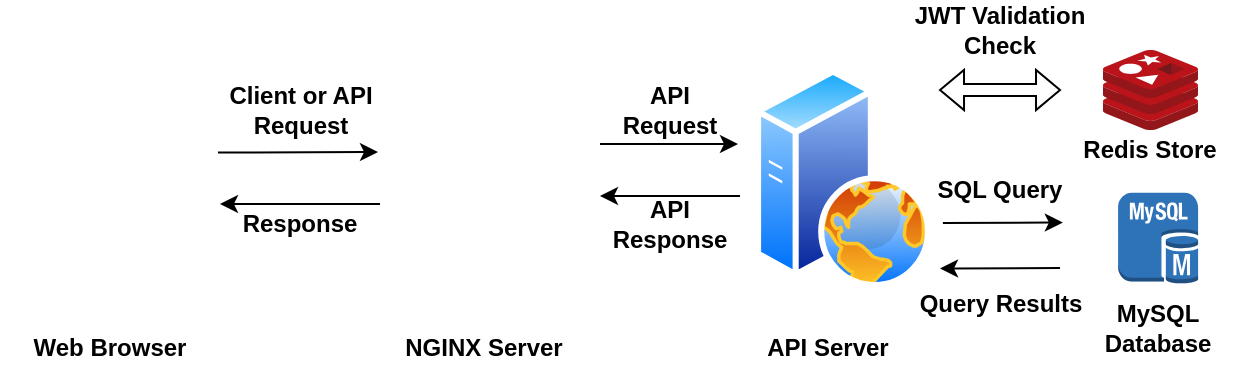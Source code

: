 <mxfile version="13.1.14" type="device"><diagram id="deRJVit5ytW1V4jtDbpS" name="Page-1"><mxGraphModel dx="946" dy="597" grid="1" gridSize="10" guides="1" tooltips="1" connect="1" arrows="1" fold="1" page="1" pageScale="1" pageWidth="750" pageHeight="1100" math="0" shadow="0"><root><mxCell id="0"/><mxCell id="1" parent="0"/><mxCell id="ifqZenm5jiTCHaO_kMYQ-1" value="" style="aspect=fixed;html=1;points=[];align=center;image;fontSize=12;image=img/lib/mscae/Cache_Redis_Product.svg;" parent="1" vertex="1"><mxGeometry x="591.43" y="121" width="47.62" height="40" as="geometry"/></mxCell><mxCell id="ifqZenm5jiTCHaO_kMYQ-2" value="" style="outlineConnect=0;dashed=0;verticalLabelPosition=bottom;verticalAlign=top;align=center;html=1;shape=mxgraph.aws3.mysql_db_instance;fillColor=#2E73B8;gradientColor=none;" parent="1" vertex="1"><mxGeometry x="599.05" y="192.38" width="40" height="45.5" as="geometry"/></mxCell><mxCell id="ifqZenm5jiTCHaO_kMYQ-4" value="" style="aspect=fixed;perimeter=ellipsePerimeter;html=1;align=center;shadow=0;dashed=0;spacingTop=3;image;image=img/lib/active_directory/web_server.svg;" parent="1" vertex="1"><mxGeometry x="417.5" y="130" width="88" height="110" as="geometry"/></mxCell><mxCell id="ifqZenm5jiTCHaO_kMYQ-7" value="" style="shape=image;html=1;verticalAlign=top;verticalLabelPosition=bottom;labelBackgroundColor=#ffffff;imageAspect=0;aspect=fixed;image=https://cdn3.iconfinder.com/data/icons/tango-icon-library/48/internet-web-browser-128.png" parent="1" vertex="1"><mxGeometry x="40" y="131" width="109" height="109" as="geometry"/></mxCell><mxCell id="ifqZenm5jiTCHaO_kMYQ-8" value="" style="shape=image;html=1;verticalAlign=top;verticalLabelPosition=bottom;labelBackgroundColor=#ffffff;imageAspect=0;aspect=fixed;image=https://cdn4.iconfinder.com/data/icons/logos-brands-5/24/nginx-128.png" parent="1" vertex="1"><mxGeometry x="230" y="133.13" width="104.75" height="104.75" as="geometry"/></mxCell><mxCell id="ifqZenm5jiTCHaO_kMYQ-19" value="" style="shape=doubleArrow;whiteSpace=wrap;html=1;" parent="1" vertex="1"><mxGeometry x="510.01" y="131" width="60" height="20" as="geometry"/></mxCell><mxCell id="ifqZenm5jiTCHaO_kMYQ-21" value="&lt;b&gt;Web Browser&lt;/b&gt;" style="text;html=1;strokeColor=none;fillColor=none;align=center;verticalAlign=middle;whiteSpace=wrap;rounded=0;" parent="1" vertex="1"><mxGeometry x="54.5" y="260" width="80" height="20" as="geometry"/></mxCell><mxCell id="ifqZenm5jiTCHaO_kMYQ-22" value="&lt;b&gt;NGINX Server&lt;/b&gt;" style="text;html=1;strokeColor=none;fillColor=none;align=center;verticalAlign=middle;whiteSpace=wrap;rounded=0;" parent="1" vertex="1"><mxGeometry x="241.18" y="260" width="82.38" height="20" as="geometry"/></mxCell><mxCell id="ifqZenm5jiTCHaO_kMYQ-23" value="&lt;b&gt;API Server&lt;/b&gt;" style="text;html=1;strokeColor=none;fillColor=none;align=center;verticalAlign=middle;whiteSpace=wrap;rounded=0;" parent="1" vertex="1"><mxGeometry x="414" y="260" width="80" height="20" as="geometry"/></mxCell><mxCell id="ifqZenm5jiTCHaO_kMYQ-24" value="&lt;b&gt;Redis Store&lt;/b&gt;" style="text;html=1;strokeColor=none;fillColor=none;align=center;verticalAlign=middle;whiteSpace=wrap;rounded=0;" parent="1" vertex="1"><mxGeometry x="575.24" y="161" width="80" height="20" as="geometry"/></mxCell><mxCell id="ifqZenm5jiTCHaO_kMYQ-25" value="&lt;b&gt;MySQL Database&lt;/b&gt;" style="text;html=1;strokeColor=none;fillColor=none;align=center;verticalAlign=middle;whiteSpace=wrap;rounded=0;" parent="1" vertex="1"><mxGeometry x="579.05" y="250" width="80" height="20" as="geometry"/></mxCell><mxCell id="pMSTus8qOxFsZig7KZ0A-1" value="" style="endArrow=classic;html=1;" edge="1" parent="1"><mxGeometry width="50" height="50" relative="1" as="geometry"><mxPoint x="149" y="172.25" as="sourcePoint"/><mxPoint x="229" y="172" as="targetPoint"/></mxGeometry></mxCell><mxCell id="pMSTus8qOxFsZig7KZ0A-2" value="" style="endArrow=classic;html=1;" edge="1" parent="1"><mxGeometry width="50" height="50" relative="1" as="geometry"><mxPoint x="230" y="198" as="sourcePoint"/><mxPoint x="150" y="198" as="targetPoint"/></mxGeometry></mxCell><mxCell id="pMSTus8qOxFsZig7KZ0A-3" value="&lt;b&gt;Client or API Request&lt;/b&gt;" style="text;html=1;strokeColor=none;fillColor=none;align=center;verticalAlign=middle;whiteSpace=wrap;rounded=0;" vertex="1" parent="1"><mxGeometry x="152.5" y="130" width="75" height="41" as="geometry"/></mxCell><mxCell id="pMSTus8qOxFsZig7KZ0A-4" value="&lt;b&gt;Response&lt;/b&gt;" style="text;html=1;strokeColor=none;fillColor=none;align=center;verticalAlign=middle;whiteSpace=wrap;rounded=0;" vertex="1" parent="1"><mxGeometry x="170" y="197.75" width="40" height="20" as="geometry"/></mxCell><mxCell id="pMSTus8qOxFsZig7KZ0A-5" value="&lt;b&gt;API Request&lt;/b&gt;" style="text;html=1;strokeColor=none;fillColor=none;align=center;verticalAlign=middle;whiteSpace=wrap;rounded=0;" vertex="1" parent="1"><mxGeometry x="355" y="141" width="40" height="20" as="geometry"/></mxCell><mxCell id="pMSTus8qOxFsZig7KZ0A-7" value="" style="endArrow=classic;html=1;" edge="1" parent="1"><mxGeometry width="50" height="50" relative="1" as="geometry"><mxPoint x="340" y="168" as="sourcePoint"/><mxPoint x="409" y="168" as="targetPoint"/></mxGeometry></mxCell><mxCell id="pMSTus8qOxFsZig7KZ0A-8" value="" style="endArrow=classic;html=1;" edge="1" parent="1"><mxGeometry width="50" height="50" relative="1" as="geometry"><mxPoint x="410" y="194" as="sourcePoint"/><mxPoint x="340" y="194" as="targetPoint"/></mxGeometry></mxCell><mxCell id="pMSTus8qOxFsZig7KZ0A-9" value="&lt;b&gt;API Response&lt;/b&gt;" style="text;html=1;strokeColor=none;fillColor=none;align=center;verticalAlign=middle;whiteSpace=wrap;rounded=0;" vertex="1" parent="1"><mxGeometry x="355" y="197.75" width="40" height="20" as="geometry"/></mxCell><mxCell id="pMSTus8qOxFsZig7KZ0A-12" value="&lt;b&gt;JWT Validation Check&lt;/b&gt;" style="text;html=1;strokeColor=none;fillColor=none;align=center;verticalAlign=middle;whiteSpace=wrap;rounded=0;" vertex="1" parent="1"><mxGeometry x="495.16" y="101" width="89.69" height="20" as="geometry"/></mxCell><mxCell id="pMSTus8qOxFsZig7KZ0A-15" value="" style="endArrow=classic;html=1;" edge="1" parent="1"><mxGeometry width="50" height="50" relative="1" as="geometry"><mxPoint x="511.44" y="207.5" as="sourcePoint"/><mxPoint x="571.43" y="207.25" as="targetPoint"/></mxGeometry></mxCell><mxCell id="pMSTus8qOxFsZig7KZ0A-16" value="" style="endArrow=classic;html=1;" edge="1" parent="1"><mxGeometry width="50" height="50" relative="1" as="geometry"><mxPoint x="570" y="230" as="sourcePoint"/><mxPoint x="510.01" y="230.25" as="targetPoint"/></mxGeometry></mxCell><mxCell id="pMSTus8qOxFsZig7KZ0A-17" value="&lt;b&gt;SQL Query&lt;/b&gt;" style="text;html=1;strokeColor=none;fillColor=none;align=center;verticalAlign=middle;whiteSpace=wrap;rounded=0;" vertex="1" parent="1"><mxGeometry x="495.16" y="181" width="89.69" height="20" as="geometry"/></mxCell><mxCell id="pMSTus8qOxFsZig7KZ0A-18" value="&lt;b&gt;Query Results&lt;/b&gt;" style="text;html=1;strokeColor=none;fillColor=none;align=center;verticalAlign=middle;whiteSpace=wrap;rounded=0;" vertex="1" parent="1"><mxGeometry x="497.58" y="237.88" width="84.84" height="20" as="geometry"/></mxCell></root></mxGraphModel></diagram></mxfile>